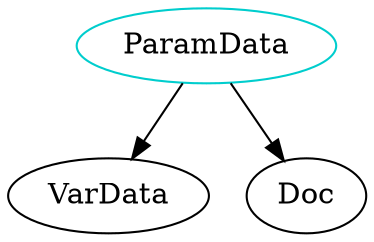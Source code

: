 digraph paramdata{
ParamData -> VarData;
ParamData -> Doc;
ParamData	[shape=oval, color=cyan3, label="ParamData"];
}
